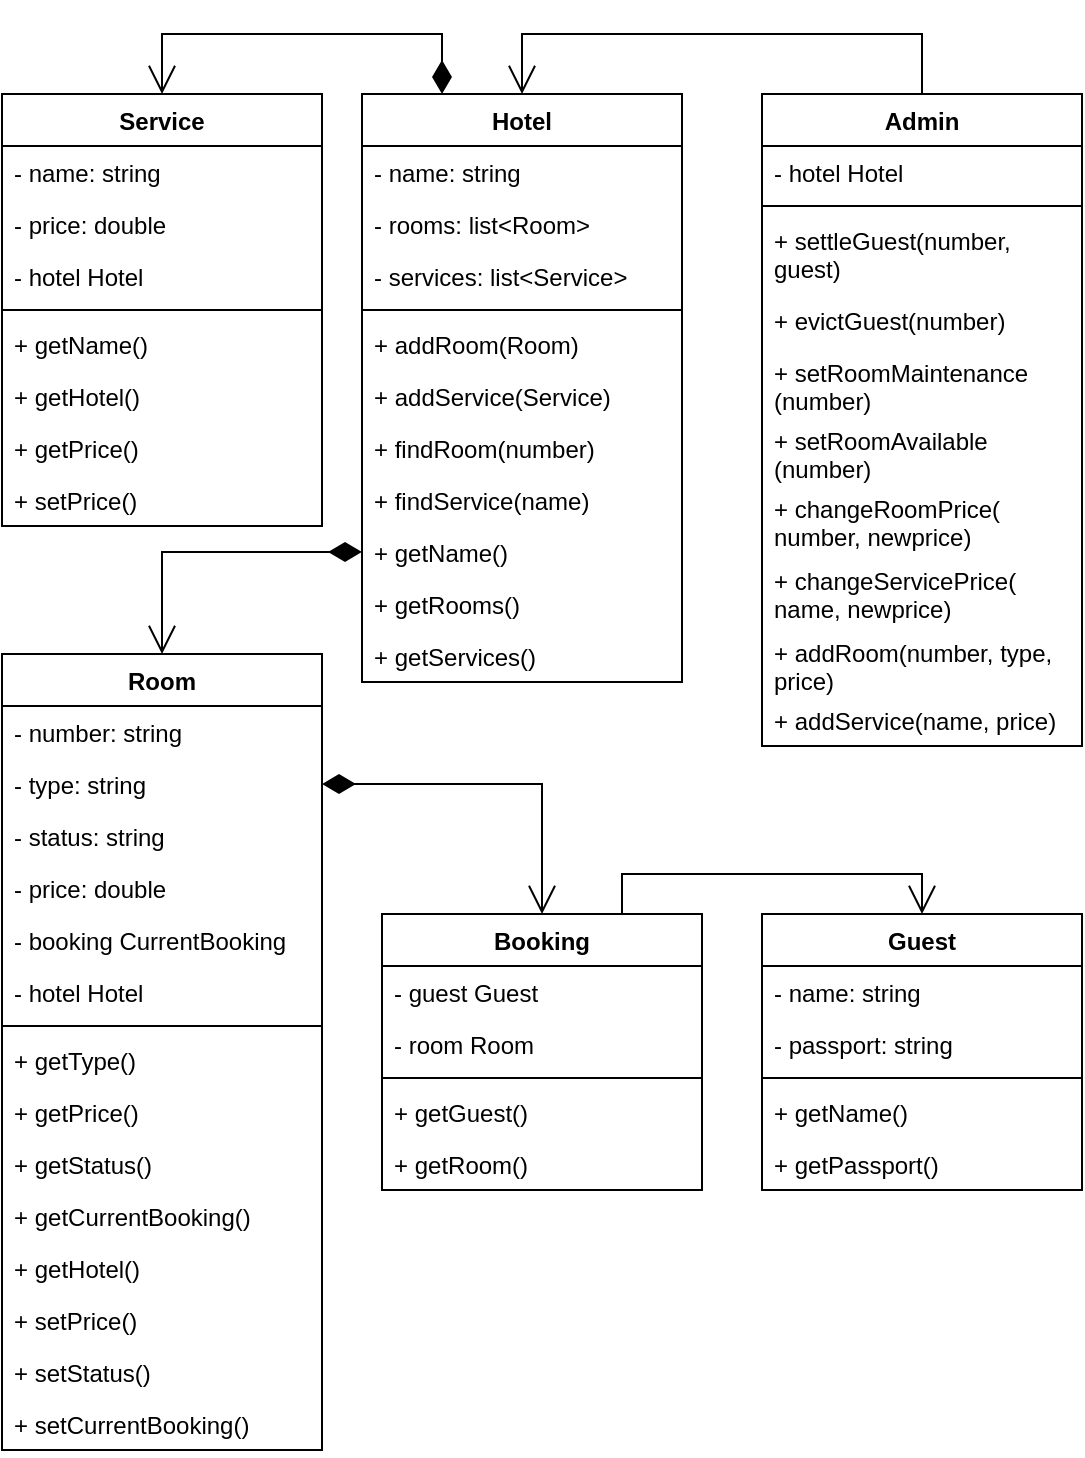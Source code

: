 <mxfile version="28.2.7">
  <diagram name="Страница — 1" id="KDzPKddXmMKBWjj5YDJ6">
    <mxGraphModel dx="1172" dy="820" grid="1" gridSize="10" guides="1" tooltips="1" connect="1" arrows="1" fold="1" page="1" pageScale="1" pageWidth="827" pageHeight="1169" math="0" shadow="0">
      <root>
        <mxCell id="0" />
        <mxCell id="1" parent="0" />
        <mxCell id="KmnO-yTBuaioCYGZJQju-1" value="Guest" style="swimlane;fontStyle=1;align=center;verticalAlign=top;childLayout=stackLayout;horizontal=1;startSize=26;horizontalStack=0;resizeParent=1;resizeParentMax=0;resizeLast=0;collapsible=1;marginBottom=0;whiteSpace=wrap;html=1;" parent="1" vertex="1">
          <mxGeometry x="620" y="460" width="160" height="138" as="geometry" />
        </mxCell>
        <mxCell id="KmnO-yTBuaioCYGZJQju-2" value="- name: string" style="text;strokeColor=none;fillColor=none;align=left;verticalAlign=top;spacingLeft=4;spacingRight=4;overflow=hidden;rotatable=0;points=[[0,0.5],[1,0.5]];portConstraint=eastwest;whiteSpace=wrap;html=1;" parent="KmnO-yTBuaioCYGZJQju-1" vertex="1">
          <mxGeometry y="26" width="160" height="26" as="geometry" />
        </mxCell>
        <mxCell id="1aAjGKuyBM7fTGou2K9p-1" value="- passport: string" style="text;strokeColor=none;fillColor=none;align=left;verticalAlign=top;spacingLeft=4;spacingRight=4;overflow=hidden;rotatable=0;points=[[0,0.5],[1,0.5]];portConstraint=eastwest;whiteSpace=wrap;html=1;" vertex="1" parent="KmnO-yTBuaioCYGZJQju-1">
          <mxGeometry y="52" width="160" height="26" as="geometry" />
        </mxCell>
        <mxCell id="KmnO-yTBuaioCYGZJQju-3" value="" style="line;strokeWidth=1;fillColor=none;align=left;verticalAlign=middle;spacingTop=-1;spacingLeft=3;spacingRight=3;rotatable=0;labelPosition=right;points=[];portConstraint=eastwest;strokeColor=inherit;" parent="KmnO-yTBuaioCYGZJQju-1" vertex="1">
          <mxGeometry y="78" width="160" height="8" as="geometry" />
        </mxCell>
        <mxCell id="KmnO-yTBuaioCYGZJQju-4" value="+ getName()" style="text;strokeColor=none;fillColor=none;align=left;verticalAlign=top;spacingLeft=4;spacingRight=4;overflow=hidden;rotatable=0;points=[[0,0.5],[1,0.5]];portConstraint=eastwest;whiteSpace=wrap;html=1;" parent="KmnO-yTBuaioCYGZJQju-1" vertex="1">
          <mxGeometry y="86" width="160" height="26" as="geometry" />
        </mxCell>
        <mxCell id="1aAjGKuyBM7fTGou2K9p-2" value="+ getPassport()" style="text;strokeColor=none;fillColor=none;align=left;verticalAlign=top;spacingLeft=4;spacingRight=4;overflow=hidden;rotatable=0;points=[[0,0.5],[1,0.5]];portConstraint=eastwest;whiteSpace=wrap;html=1;" vertex="1" parent="KmnO-yTBuaioCYGZJQju-1">
          <mxGeometry y="112" width="160" height="26" as="geometry" />
        </mxCell>
        <mxCell id="1aAjGKuyBM7fTGou2K9p-3" value="Service" style="swimlane;fontStyle=1;align=center;verticalAlign=top;childLayout=stackLayout;horizontal=1;startSize=26;horizontalStack=0;resizeParent=1;resizeParentMax=0;resizeLast=0;collapsible=1;marginBottom=0;whiteSpace=wrap;html=1;" vertex="1" parent="1">
          <mxGeometry x="240" y="50" width="160" height="216" as="geometry" />
        </mxCell>
        <mxCell id="1aAjGKuyBM7fTGou2K9p-4" value="- name: string" style="text;strokeColor=none;fillColor=none;align=left;verticalAlign=top;spacingLeft=4;spacingRight=4;overflow=hidden;rotatable=0;points=[[0,0.5],[1,0.5]];portConstraint=eastwest;whiteSpace=wrap;html=1;" vertex="1" parent="1aAjGKuyBM7fTGou2K9p-3">
          <mxGeometry y="26" width="160" height="26" as="geometry" />
        </mxCell>
        <mxCell id="1aAjGKuyBM7fTGou2K9p-5" value="- price: double" style="text;strokeColor=none;fillColor=none;align=left;verticalAlign=top;spacingLeft=4;spacingRight=4;overflow=hidden;rotatable=0;points=[[0,0.5],[1,0.5]];portConstraint=eastwest;whiteSpace=wrap;html=1;" vertex="1" parent="1aAjGKuyBM7fTGou2K9p-3">
          <mxGeometry y="52" width="160" height="26" as="geometry" />
        </mxCell>
        <mxCell id="1aAjGKuyBM7fTGou2K9p-9" value="- hotel Hotel" style="text;strokeColor=none;fillColor=none;align=left;verticalAlign=top;spacingLeft=4;spacingRight=4;overflow=hidden;rotatable=0;points=[[0,0.5],[1,0.5]];portConstraint=eastwest;whiteSpace=wrap;html=1;" vertex="1" parent="1aAjGKuyBM7fTGou2K9p-3">
          <mxGeometry y="78" width="160" height="26" as="geometry" />
        </mxCell>
        <mxCell id="1aAjGKuyBM7fTGou2K9p-6" value="" style="line;strokeWidth=1;fillColor=none;align=left;verticalAlign=middle;spacingTop=-1;spacingLeft=3;spacingRight=3;rotatable=0;labelPosition=right;points=[];portConstraint=eastwest;strokeColor=inherit;" vertex="1" parent="1aAjGKuyBM7fTGou2K9p-3">
          <mxGeometry y="104" width="160" height="8" as="geometry" />
        </mxCell>
        <mxCell id="1aAjGKuyBM7fTGou2K9p-10" value="+ getName()" style="text;strokeColor=none;fillColor=none;align=left;verticalAlign=top;spacingLeft=4;spacingRight=4;overflow=hidden;rotatable=0;points=[[0,0.5],[1,0.5]];portConstraint=eastwest;whiteSpace=wrap;html=1;" vertex="1" parent="1aAjGKuyBM7fTGou2K9p-3">
          <mxGeometry y="112" width="160" height="26" as="geometry" />
        </mxCell>
        <mxCell id="1aAjGKuyBM7fTGou2K9p-8" value="+ getHotel()" style="text;strokeColor=none;fillColor=none;align=left;verticalAlign=top;spacingLeft=4;spacingRight=4;overflow=hidden;rotatable=0;points=[[0,0.5],[1,0.5]];portConstraint=eastwest;whiteSpace=wrap;html=1;" vertex="1" parent="1aAjGKuyBM7fTGou2K9p-3">
          <mxGeometry y="138" width="160" height="26" as="geometry" />
        </mxCell>
        <mxCell id="1aAjGKuyBM7fTGou2K9p-11" value="+ getPrice()" style="text;strokeColor=none;fillColor=none;align=left;verticalAlign=top;spacingLeft=4;spacingRight=4;overflow=hidden;rotatable=0;points=[[0,0.5],[1,0.5]];portConstraint=eastwest;whiteSpace=wrap;html=1;" vertex="1" parent="1aAjGKuyBM7fTGou2K9p-3">
          <mxGeometry y="164" width="160" height="26" as="geometry" />
        </mxCell>
        <mxCell id="1aAjGKuyBM7fTGou2K9p-7" value="+ setPrice()" style="text;strokeColor=none;fillColor=none;align=left;verticalAlign=top;spacingLeft=4;spacingRight=4;overflow=hidden;rotatable=0;points=[[0,0.5],[1,0.5]];portConstraint=eastwest;whiteSpace=wrap;html=1;" vertex="1" parent="1aAjGKuyBM7fTGou2K9p-3">
          <mxGeometry y="190" width="160" height="26" as="geometry" />
        </mxCell>
        <mxCell id="1aAjGKuyBM7fTGou2K9p-12" value="Booking" style="swimlane;fontStyle=1;align=center;verticalAlign=top;childLayout=stackLayout;horizontal=1;startSize=26;horizontalStack=0;resizeParent=1;resizeParentMax=0;resizeLast=0;collapsible=1;marginBottom=0;whiteSpace=wrap;html=1;" vertex="1" parent="1">
          <mxGeometry x="430" y="460" width="160" height="138" as="geometry" />
        </mxCell>
        <mxCell id="1aAjGKuyBM7fTGou2K9p-13" value="- guest Guest" style="text;strokeColor=none;fillColor=none;align=left;verticalAlign=top;spacingLeft=4;spacingRight=4;overflow=hidden;rotatable=0;points=[[0,0.5],[1,0.5]];portConstraint=eastwest;whiteSpace=wrap;html=1;" vertex="1" parent="1aAjGKuyBM7fTGou2K9p-12">
          <mxGeometry y="26" width="160" height="26" as="geometry" />
        </mxCell>
        <mxCell id="1aAjGKuyBM7fTGou2K9p-14" value="- room Room" style="text;strokeColor=none;fillColor=none;align=left;verticalAlign=top;spacingLeft=4;spacingRight=4;overflow=hidden;rotatable=0;points=[[0,0.5],[1,0.5]];portConstraint=eastwest;whiteSpace=wrap;html=1;" vertex="1" parent="1aAjGKuyBM7fTGou2K9p-12">
          <mxGeometry y="52" width="160" height="26" as="geometry" />
        </mxCell>
        <mxCell id="1aAjGKuyBM7fTGou2K9p-16" value="" style="line;strokeWidth=1;fillColor=none;align=left;verticalAlign=middle;spacingTop=-1;spacingLeft=3;spacingRight=3;rotatable=0;labelPosition=right;points=[];portConstraint=eastwest;strokeColor=inherit;" vertex="1" parent="1aAjGKuyBM7fTGou2K9p-12">
          <mxGeometry y="78" width="160" height="8" as="geometry" />
        </mxCell>
        <mxCell id="1aAjGKuyBM7fTGou2K9p-17" value="+ getGuest()" style="text;strokeColor=none;fillColor=none;align=left;verticalAlign=top;spacingLeft=4;spacingRight=4;overflow=hidden;rotatable=0;points=[[0,0.5],[1,0.5]];portConstraint=eastwest;whiteSpace=wrap;html=1;" vertex="1" parent="1aAjGKuyBM7fTGou2K9p-12">
          <mxGeometry y="86" width="160" height="26" as="geometry" />
        </mxCell>
        <mxCell id="1aAjGKuyBM7fTGou2K9p-18" value="+ getRoom()" style="text;strokeColor=none;fillColor=none;align=left;verticalAlign=top;spacingLeft=4;spacingRight=4;overflow=hidden;rotatable=0;points=[[0,0.5],[1,0.5]];portConstraint=eastwest;whiteSpace=wrap;html=1;" vertex="1" parent="1aAjGKuyBM7fTGou2K9p-12">
          <mxGeometry y="112" width="160" height="26" as="geometry" />
        </mxCell>
        <mxCell id="1aAjGKuyBM7fTGou2K9p-21" value="Room" style="swimlane;fontStyle=1;align=center;verticalAlign=top;childLayout=stackLayout;horizontal=1;startSize=26;horizontalStack=0;resizeParent=1;resizeParentMax=0;resizeLast=0;collapsible=1;marginBottom=0;whiteSpace=wrap;html=1;" vertex="1" parent="1">
          <mxGeometry x="240" y="330" width="160" height="398" as="geometry" />
        </mxCell>
        <mxCell id="1aAjGKuyBM7fTGou2K9p-22" value="- number: string" style="text;strokeColor=none;fillColor=none;align=left;verticalAlign=top;spacingLeft=4;spacingRight=4;overflow=hidden;rotatable=0;points=[[0,0.5],[1,0.5]];portConstraint=eastwest;whiteSpace=wrap;html=1;" vertex="1" parent="1aAjGKuyBM7fTGou2K9p-21">
          <mxGeometry y="26" width="160" height="26" as="geometry" />
        </mxCell>
        <mxCell id="1aAjGKuyBM7fTGou2K9p-23" value="- type: string" style="text;strokeColor=none;fillColor=none;align=left;verticalAlign=top;spacingLeft=4;spacingRight=4;overflow=hidden;rotatable=0;points=[[0,0.5],[1,0.5]];portConstraint=eastwest;whiteSpace=wrap;html=1;" vertex="1" parent="1aAjGKuyBM7fTGou2K9p-21">
          <mxGeometry y="52" width="160" height="26" as="geometry" />
        </mxCell>
        <mxCell id="1aAjGKuyBM7fTGou2K9p-31" value="- status: string" style="text;strokeColor=none;fillColor=none;align=left;verticalAlign=top;spacingLeft=4;spacingRight=4;overflow=hidden;rotatable=0;points=[[0,0.5],[1,0.5]];portConstraint=eastwest;whiteSpace=wrap;html=1;" vertex="1" parent="1aAjGKuyBM7fTGou2K9p-21">
          <mxGeometry y="78" width="160" height="26" as="geometry" />
        </mxCell>
        <mxCell id="1aAjGKuyBM7fTGou2K9p-32" value="- price: double" style="text;strokeColor=none;fillColor=none;align=left;verticalAlign=top;spacingLeft=4;spacingRight=4;overflow=hidden;rotatable=0;points=[[0,0.5],[1,0.5]];portConstraint=eastwest;whiteSpace=wrap;html=1;" vertex="1" parent="1aAjGKuyBM7fTGou2K9p-21">
          <mxGeometry y="104" width="160" height="26" as="geometry" />
        </mxCell>
        <mxCell id="1aAjGKuyBM7fTGou2K9p-30" value="- booking CurrentBooking" style="text;strokeColor=none;fillColor=none;align=left;verticalAlign=top;spacingLeft=4;spacingRight=4;overflow=hidden;rotatable=0;points=[[0,0.5],[1,0.5]];portConstraint=eastwest;whiteSpace=wrap;html=1;" vertex="1" parent="1aAjGKuyBM7fTGou2K9p-21">
          <mxGeometry y="130" width="160" height="26" as="geometry" />
        </mxCell>
        <mxCell id="1aAjGKuyBM7fTGou2K9p-24" value="- hotel Hotel" style="text;strokeColor=none;fillColor=none;align=left;verticalAlign=top;spacingLeft=4;spacingRight=4;overflow=hidden;rotatable=0;points=[[0,0.5],[1,0.5]];portConstraint=eastwest;whiteSpace=wrap;html=1;" vertex="1" parent="1aAjGKuyBM7fTGou2K9p-21">
          <mxGeometry y="156" width="160" height="26" as="geometry" />
        </mxCell>
        <mxCell id="1aAjGKuyBM7fTGou2K9p-25" value="" style="line;strokeWidth=1;fillColor=none;align=left;verticalAlign=middle;spacingTop=-1;spacingLeft=3;spacingRight=3;rotatable=0;labelPosition=right;points=[];portConstraint=eastwest;strokeColor=inherit;" vertex="1" parent="1aAjGKuyBM7fTGou2K9p-21">
          <mxGeometry y="182" width="160" height="8" as="geometry" />
        </mxCell>
        <mxCell id="1aAjGKuyBM7fTGou2K9p-26" value="+ getType()" style="text;strokeColor=none;fillColor=none;align=left;verticalAlign=top;spacingLeft=4;spacingRight=4;overflow=hidden;rotatable=0;points=[[0,0.5],[1,0.5]];portConstraint=eastwest;whiteSpace=wrap;html=1;" vertex="1" parent="1aAjGKuyBM7fTGou2K9p-21">
          <mxGeometry y="190" width="160" height="26" as="geometry" />
        </mxCell>
        <mxCell id="1aAjGKuyBM7fTGou2K9p-28" value="+ getPrice()" style="text;strokeColor=none;fillColor=none;align=left;verticalAlign=top;spacingLeft=4;spacingRight=4;overflow=hidden;rotatable=0;points=[[0,0.5],[1,0.5]];portConstraint=eastwest;whiteSpace=wrap;html=1;" vertex="1" parent="1aAjGKuyBM7fTGou2K9p-21">
          <mxGeometry y="216" width="160" height="26" as="geometry" />
        </mxCell>
        <mxCell id="1aAjGKuyBM7fTGou2K9p-33" value="+ getStatus()" style="text;strokeColor=none;fillColor=none;align=left;verticalAlign=top;spacingLeft=4;spacingRight=4;overflow=hidden;rotatable=0;points=[[0,0.5],[1,0.5]];portConstraint=eastwest;whiteSpace=wrap;html=1;" vertex="1" parent="1aAjGKuyBM7fTGou2K9p-21">
          <mxGeometry y="242" width="160" height="26" as="geometry" />
        </mxCell>
        <mxCell id="1aAjGKuyBM7fTGou2K9p-29" value="+ getCurrentBooking()" style="text;strokeColor=none;fillColor=none;align=left;verticalAlign=top;spacingLeft=4;spacingRight=4;overflow=hidden;rotatable=0;points=[[0,0.5],[1,0.5]];portConstraint=eastwest;whiteSpace=wrap;html=1;" vertex="1" parent="1aAjGKuyBM7fTGou2K9p-21">
          <mxGeometry y="268" width="160" height="26" as="geometry" />
        </mxCell>
        <mxCell id="1aAjGKuyBM7fTGou2K9p-27" value="+ getHotel()" style="text;strokeColor=none;fillColor=none;align=left;verticalAlign=top;spacingLeft=4;spacingRight=4;overflow=hidden;rotatable=0;points=[[0,0.5],[1,0.5]];portConstraint=eastwest;whiteSpace=wrap;html=1;" vertex="1" parent="1aAjGKuyBM7fTGou2K9p-21">
          <mxGeometry y="294" width="160" height="26" as="geometry" />
        </mxCell>
        <mxCell id="1aAjGKuyBM7fTGou2K9p-34" value="+ setPrice()" style="text;strokeColor=none;fillColor=none;align=left;verticalAlign=top;spacingLeft=4;spacingRight=4;overflow=hidden;rotatable=0;points=[[0,0.5],[1,0.5]];portConstraint=eastwest;whiteSpace=wrap;html=1;" vertex="1" parent="1aAjGKuyBM7fTGou2K9p-21">
          <mxGeometry y="320" width="160" height="26" as="geometry" />
        </mxCell>
        <mxCell id="1aAjGKuyBM7fTGou2K9p-35" value="+ setStatus()" style="text;strokeColor=none;fillColor=none;align=left;verticalAlign=top;spacingLeft=4;spacingRight=4;overflow=hidden;rotatable=0;points=[[0,0.5],[1,0.5]];portConstraint=eastwest;whiteSpace=wrap;html=1;" vertex="1" parent="1aAjGKuyBM7fTGou2K9p-21">
          <mxGeometry y="346" width="160" height="26" as="geometry" />
        </mxCell>
        <mxCell id="1aAjGKuyBM7fTGou2K9p-36" value="+ setCurrentBooking()" style="text;strokeColor=none;fillColor=none;align=left;verticalAlign=top;spacingLeft=4;spacingRight=4;overflow=hidden;rotatable=0;points=[[0,0.5],[1,0.5]];portConstraint=eastwest;whiteSpace=wrap;html=1;" vertex="1" parent="1aAjGKuyBM7fTGou2K9p-21">
          <mxGeometry y="372" width="160" height="26" as="geometry" />
        </mxCell>
        <mxCell id="1aAjGKuyBM7fTGou2K9p-37" value="Hotel" style="swimlane;fontStyle=1;align=center;verticalAlign=top;childLayout=stackLayout;horizontal=1;startSize=26;horizontalStack=0;resizeParent=1;resizeParentMax=0;resizeLast=0;collapsible=1;marginBottom=0;whiteSpace=wrap;html=1;" vertex="1" parent="1">
          <mxGeometry x="420" y="50" width="160" height="294" as="geometry" />
        </mxCell>
        <mxCell id="1aAjGKuyBM7fTGou2K9p-53" value="- name: string" style="text;strokeColor=none;fillColor=none;align=left;verticalAlign=top;spacingLeft=4;spacingRight=4;overflow=hidden;rotatable=0;points=[[0,0.5],[1,0.5]];portConstraint=eastwest;whiteSpace=wrap;html=1;" vertex="1" parent="1aAjGKuyBM7fTGou2K9p-37">
          <mxGeometry y="26" width="160" height="26" as="geometry" />
        </mxCell>
        <mxCell id="1aAjGKuyBM7fTGou2K9p-42" value="- rooms: list&amp;lt;Room&amp;gt;" style="text;strokeColor=none;fillColor=none;align=left;verticalAlign=top;spacingLeft=4;spacingRight=4;overflow=hidden;rotatable=0;points=[[0,0.5],[1,0.5]];portConstraint=eastwest;whiteSpace=wrap;html=1;" vertex="1" parent="1aAjGKuyBM7fTGou2K9p-37">
          <mxGeometry y="52" width="160" height="26" as="geometry" />
        </mxCell>
        <mxCell id="1aAjGKuyBM7fTGou2K9p-43" value="- services: list&amp;lt;Service&amp;gt;" style="text;strokeColor=none;fillColor=none;align=left;verticalAlign=top;spacingLeft=4;spacingRight=4;overflow=hidden;rotatable=0;points=[[0,0.5],[1,0.5]];portConstraint=eastwest;whiteSpace=wrap;html=1;" vertex="1" parent="1aAjGKuyBM7fTGou2K9p-37">
          <mxGeometry y="78" width="160" height="26" as="geometry" />
        </mxCell>
        <mxCell id="1aAjGKuyBM7fTGou2K9p-44" value="" style="line;strokeWidth=1;fillColor=none;align=left;verticalAlign=middle;spacingTop=-1;spacingLeft=3;spacingRight=3;rotatable=0;labelPosition=right;points=[];portConstraint=eastwest;strokeColor=inherit;" vertex="1" parent="1aAjGKuyBM7fTGou2K9p-37">
          <mxGeometry y="104" width="160" height="8" as="geometry" />
        </mxCell>
        <mxCell id="1aAjGKuyBM7fTGou2K9p-45" value="+ addRoom(Room)" style="text;strokeColor=none;fillColor=none;align=left;verticalAlign=top;spacingLeft=4;spacingRight=4;overflow=hidden;rotatable=0;points=[[0,0.5],[1,0.5]];portConstraint=eastwest;whiteSpace=wrap;html=1;" vertex="1" parent="1aAjGKuyBM7fTGou2K9p-37">
          <mxGeometry y="112" width="160" height="26" as="geometry" />
        </mxCell>
        <mxCell id="1aAjGKuyBM7fTGou2K9p-46" value="+ addService(Service)" style="text;strokeColor=none;fillColor=none;align=left;verticalAlign=top;spacingLeft=4;spacingRight=4;overflow=hidden;rotatable=0;points=[[0,0.5],[1,0.5]];portConstraint=eastwest;whiteSpace=wrap;html=1;" vertex="1" parent="1aAjGKuyBM7fTGou2K9p-37">
          <mxGeometry y="138" width="160" height="26" as="geometry" />
        </mxCell>
        <mxCell id="1aAjGKuyBM7fTGou2K9p-47" value="+ findRoom(number)" style="text;strokeColor=none;fillColor=none;align=left;verticalAlign=top;spacingLeft=4;spacingRight=4;overflow=hidden;rotatable=0;points=[[0,0.5],[1,0.5]];portConstraint=eastwest;whiteSpace=wrap;html=1;" vertex="1" parent="1aAjGKuyBM7fTGou2K9p-37">
          <mxGeometry y="164" width="160" height="26" as="geometry" />
        </mxCell>
        <mxCell id="1aAjGKuyBM7fTGou2K9p-48" value="+ findService(name)" style="text;strokeColor=none;fillColor=none;align=left;verticalAlign=top;spacingLeft=4;spacingRight=4;overflow=hidden;rotatable=0;points=[[0,0.5],[1,0.5]];portConstraint=eastwest;whiteSpace=wrap;html=1;" vertex="1" parent="1aAjGKuyBM7fTGou2K9p-37">
          <mxGeometry y="190" width="160" height="26" as="geometry" />
        </mxCell>
        <mxCell id="1aAjGKuyBM7fTGou2K9p-49" value="+ getName()" style="text;strokeColor=none;fillColor=none;align=left;verticalAlign=top;spacingLeft=4;spacingRight=4;overflow=hidden;rotatable=0;points=[[0,0.5],[1,0.5]];portConstraint=eastwest;whiteSpace=wrap;html=1;" vertex="1" parent="1aAjGKuyBM7fTGou2K9p-37">
          <mxGeometry y="216" width="160" height="26" as="geometry" />
        </mxCell>
        <mxCell id="1aAjGKuyBM7fTGou2K9p-54" value="+ getRooms()" style="text;strokeColor=none;fillColor=none;align=left;verticalAlign=top;spacingLeft=4;spacingRight=4;overflow=hidden;rotatable=0;points=[[0,0.5],[1,0.5]];portConstraint=eastwest;whiteSpace=wrap;html=1;" vertex="1" parent="1aAjGKuyBM7fTGou2K9p-37">
          <mxGeometry y="242" width="160" height="26" as="geometry" />
        </mxCell>
        <mxCell id="1aAjGKuyBM7fTGou2K9p-55" value="+ getServices()" style="text;strokeColor=none;fillColor=none;align=left;verticalAlign=top;spacingLeft=4;spacingRight=4;overflow=hidden;rotatable=0;points=[[0,0.5],[1,0.5]];portConstraint=eastwest;whiteSpace=wrap;html=1;" vertex="1" parent="1aAjGKuyBM7fTGou2K9p-37">
          <mxGeometry y="268" width="160" height="26" as="geometry" />
        </mxCell>
        <mxCell id="1aAjGKuyBM7fTGou2K9p-56" value="Admin" style="swimlane;fontStyle=1;align=center;verticalAlign=top;childLayout=stackLayout;horizontal=1;startSize=26;horizontalStack=0;resizeParent=1;resizeParentMax=0;resizeLast=0;collapsible=1;marginBottom=0;whiteSpace=wrap;html=1;" vertex="1" parent="1">
          <mxGeometry x="620" y="50" width="160" height="326" as="geometry" />
        </mxCell>
        <mxCell id="1aAjGKuyBM7fTGou2K9p-62" value="- hotel Hotel" style="text;strokeColor=none;fillColor=none;align=left;verticalAlign=top;spacingLeft=4;spacingRight=4;overflow=hidden;rotatable=0;points=[[0,0.5],[1,0.5]];portConstraint=eastwest;whiteSpace=wrap;html=1;" vertex="1" parent="1aAjGKuyBM7fTGou2K9p-56">
          <mxGeometry y="26" width="160" height="26" as="geometry" />
        </mxCell>
        <mxCell id="1aAjGKuyBM7fTGou2K9p-63" value="" style="line;strokeWidth=1;fillColor=none;align=left;verticalAlign=middle;spacingTop=-1;spacingLeft=3;spacingRight=3;rotatable=0;labelPosition=right;points=[];portConstraint=eastwest;strokeColor=inherit;" vertex="1" parent="1aAjGKuyBM7fTGou2K9p-56">
          <mxGeometry y="52" width="160" height="8" as="geometry" />
        </mxCell>
        <mxCell id="1aAjGKuyBM7fTGou2K9p-64" value="+ settleGuest(number, guest)" style="text;strokeColor=none;fillColor=none;align=left;verticalAlign=top;spacingLeft=4;spacingRight=4;overflow=hidden;rotatable=0;points=[[0,0.5],[1,0.5]];portConstraint=eastwest;whiteSpace=wrap;html=1;" vertex="1" parent="1aAjGKuyBM7fTGou2K9p-56">
          <mxGeometry y="60" width="160" height="40" as="geometry" />
        </mxCell>
        <mxCell id="1aAjGKuyBM7fTGou2K9p-65" value="+ evictGuest(number)" style="text;strokeColor=none;fillColor=none;align=left;verticalAlign=top;spacingLeft=4;spacingRight=4;overflow=hidden;rotatable=0;points=[[0,0.5],[1,0.5]];portConstraint=eastwest;whiteSpace=wrap;html=1;" vertex="1" parent="1aAjGKuyBM7fTGou2K9p-56">
          <mxGeometry y="100" width="160" height="26" as="geometry" />
        </mxCell>
        <mxCell id="1aAjGKuyBM7fTGou2K9p-66" value="+ setRoomMaintenance (number)&amp;nbsp;" style="text;strokeColor=none;fillColor=none;align=left;verticalAlign=top;spacingLeft=4;spacingRight=4;overflow=hidden;rotatable=0;points=[[0,0.5],[1,0.5]];portConstraint=eastwest;whiteSpace=wrap;html=1;" vertex="1" parent="1aAjGKuyBM7fTGou2K9p-56">
          <mxGeometry y="126" width="160" height="34" as="geometry" />
        </mxCell>
        <mxCell id="1aAjGKuyBM7fTGou2K9p-72" value="+ setRoomAvailable (number)&amp;nbsp;" style="text;strokeColor=none;fillColor=none;align=left;verticalAlign=top;spacingLeft=4;spacingRight=4;overflow=hidden;rotatable=0;points=[[0,0.5],[1,0.5]];portConstraint=eastwest;whiteSpace=wrap;html=1;" vertex="1" parent="1aAjGKuyBM7fTGou2K9p-56">
          <mxGeometry y="160" width="160" height="34" as="geometry" />
        </mxCell>
        <mxCell id="1aAjGKuyBM7fTGou2K9p-67" value="+ changeRoomPrice( number, newprice)" style="text;strokeColor=none;fillColor=none;align=left;verticalAlign=top;spacingLeft=4;spacingRight=4;overflow=hidden;rotatable=0;points=[[0,0.5],[1,0.5]];portConstraint=eastwest;whiteSpace=wrap;html=1;" vertex="1" parent="1aAjGKuyBM7fTGou2K9p-56">
          <mxGeometry y="194" width="160" height="36" as="geometry" />
        </mxCell>
        <mxCell id="1aAjGKuyBM7fTGou2K9p-73" value="+ changeServicePrice( name, newprice)" style="text;strokeColor=none;fillColor=none;align=left;verticalAlign=top;spacingLeft=4;spacingRight=4;overflow=hidden;rotatable=0;points=[[0,0.5],[1,0.5]];portConstraint=eastwest;whiteSpace=wrap;html=1;" vertex="1" parent="1aAjGKuyBM7fTGou2K9p-56">
          <mxGeometry y="230" width="160" height="36" as="geometry" />
        </mxCell>
        <mxCell id="1aAjGKuyBM7fTGou2K9p-68" value="+ addRoom(number, type, price)" style="text;strokeColor=none;fillColor=none;align=left;verticalAlign=top;spacingLeft=4;spacingRight=4;overflow=hidden;rotatable=0;points=[[0,0.5],[1,0.5]];portConstraint=eastwest;whiteSpace=wrap;html=1;" vertex="1" parent="1aAjGKuyBM7fTGou2K9p-56">
          <mxGeometry y="266" width="160" height="34" as="geometry" />
        </mxCell>
        <mxCell id="1aAjGKuyBM7fTGou2K9p-69" value="+ addService(name, price)" style="text;strokeColor=none;fillColor=none;align=left;verticalAlign=top;spacingLeft=4;spacingRight=4;overflow=hidden;rotatable=0;points=[[0,0.5],[1,0.5]];portConstraint=eastwest;whiteSpace=wrap;html=1;" vertex="1" parent="1aAjGKuyBM7fTGou2K9p-56">
          <mxGeometry y="300" width="160" height="26" as="geometry" />
        </mxCell>
        <mxCell id="1aAjGKuyBM7fTGou2K9p-74" value="" style="endArrow=open;endFill=1;endSize=12;html=1;rounded=0;exitX=0.5;exitY=0;exitDx=0;exitDy=0;entryX=0.5;entryY=0;entryDx=0;entryDy=0;edgeStyle=orthogonalEdgeStyle;" edge="1" parent="1" source="1aAjGKuyBM7fTGou2K9p-56" target="1aAjGKuyBM7fTGou2K9p-37">
          <mxGeometry width="160" relative="1" as="geometry">
            <mxPoint x="540" y="410" as="sourcePoint" />
            <mxPoint x="700" y="410" as="targetPoint" />
            <Array as="points">
              <mxPoint x="700" y="20" />
              <mxPoint x="500" y="20" />
            </Array>
          </mxGeometry>
        </mxCell>
        <mxCell id="1aAjGKuyBM7fTGou2K9p-75" value="" style="endArrow=open;html=1;endSize=12;startArrow=diamondThin;startSize=14;startFill=1;edgeStyle=orthogonalEdgeStyle;align=left;verticalAlign=bottom;rounded=0;exitX=0;exitY=0.5;exitDx=0;exitDy=0;entryX=0.5;entryY=0;entryDx=0;entryDy=0;" edge="1" parent="1" source="1aAjGKuyBM7fTGou2K9p-49" target="1aAjGKuyBM7fTGou2K9p-21">
          <mxGeometry x="-1" y="3" relative="1" as="geometry">
            <mxPoint x="280" y="160" as="sourcePoint" />
            <mxPoint x="440" y="160" as="targetPoint" />
          </mxGeometry>
        </mxCell>
        <mxCell id="1aAjGKuyBM7fTGou2K9p-77" value="" style="endArrow=open;html=1;endSize=12;startArrow=diamondThin;startSize=14;startFill=1;edgeStyle=orthogonalEdgeStyle;align=left;verticalAlign=bottom;rounded=0;exitX=0.25;exitY=0;exitDx=0;exitDy=0;entryX=0.5;entryY=0;entryDx=0;entryDy=0;" edge="1" parent="1" source="1aAjGKuyBM7fTGou2K9p-37" target="1aAjGKuyBM7fTGou2K9p-3">
          <mxGeometry x="-1" y="3" relative="1" as="geometry">
            <mxPoint x="230" y="230" as="sourcePoint" />
            <mxPoint x="130" y="281" as="targetPoint" />
            <Array as="points">
              <mxPoint x="460" y="20" />
              <mxPoint x="320" y="20" />
            </Array>
          </mxGeometry>
        </mxCell>
        <mxCell id="1aAjGKuyBM7fTGou2K9p-78" value="" style="endArrow=open;html=1;endSize=12;startArrow=diamondThin;startSize=14;startFill=1;edgeStyle=orthogonalEdgeStyle;align=left;verticalAlign=bottom;rounded=0;exitX=1;exitY=0.5;exitDx=0;exitDy=0;entryX=0.5;entryY=0;entryDx=0;entryDy=0;" edge="1" parent="1" source="1aAjGKuyBM7fTGou2K9p-23" target="1aAjGKuyBM7fTGou2K9p-12">
          <mxGeometry x="-1" y="3" relative="1" as="geometry">
            <mxPoint x="210" y="350" as="sourcePoint" />
            <mxPoint x="110" y="401" as="targetPoint" />
          </mxGeometry>
        </mxCell>
        <mxCell id="1aAjGKuyBM7fTGou2K9p-79" value="" style="endArrow=open;endFill=1;endSize=12;html=1;rounded=0;exitX=0.75;exitY=0;exitDx=0;exitDy=0;entryX=0.5;entryY=0;entryDx=0;entryDy=0;edgeStyle=orthogonalEdgeStyle;" edge="1" parent="1" source="1aAjGKuyBM7fTGou2K9p-12" target="KmnO-yTBuaioCYGZJQju-1">
          <mxGeometry width="160" relative="1" as="geometry">
            <mxPoint x="110" y="450" as="sourcePoint" />
            <mxPoint x="270" y="450" as="targetPoint" />
            <Array as="points">
              <mxPoint x="550" y="440" />
              <mxPoint x="700" y="440" />
            </Array>
          </mxGeometry>
        </mxCell>
      </root>
    </mxGraphModel>
  </diagram>
</mxfile>
